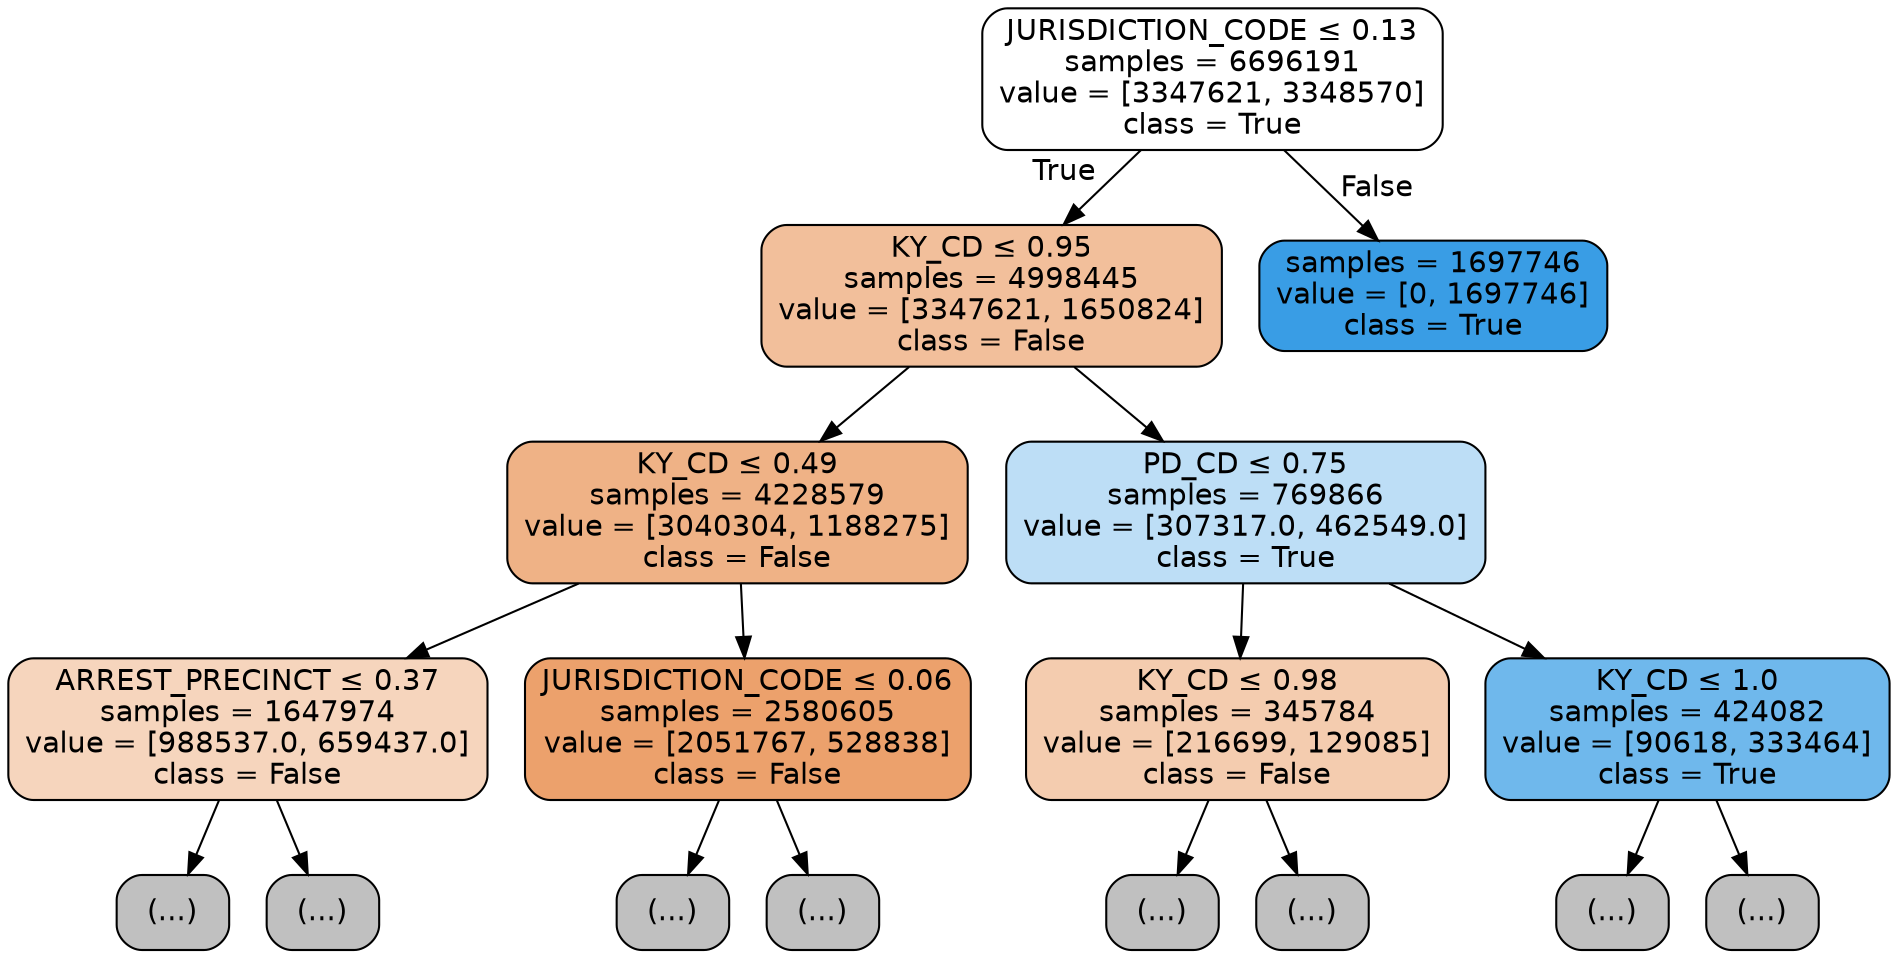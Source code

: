 digraph Tree {
node [shape=box, style="filled, rounded", color="black", fontname="helvetica"] ;
edge [fontname="helvetica"] ;
0 [label=<JURISDICTION_CODE &le; 0.13<br/>samples = 6696191<br/>value = [3347621, 3348570]<br/>class = True>, fillcolor="#ffffff"] ;
1 [label=<KY_CD &le; 0.95<br/>samples = 4998445<br/>value = [3347621, 1650824]<br/>class = False>, fillcolor="#f2bf9b"] ;
0 -> 1 [labeldistance=2.5, labelangle=45, headlabel="True"] ;
2 [label=<KY_CD &le; 0.49<br/>samples = 4228579<br/>value = [3040304, 1188275]<br/>class = False>, fillcolor="#efb286"] ;
1 -> 2 ;
3 [label=<ARREST_PRECINCT &le; 0.37<br/>samples = 1647974<br/>value = [988537.0, 659437.0]<br/>class = False>, fillcolor="#f6d5bd"] ;
2 -> 3 ;
4 [label="(...)", fillcolor="#C0C0C0"] ;
3 -> 4 ;
11739 [label="(...)", fillcolor="#C0C0C0"] ;
3 -> 11739 ;
24546 [label=<JURISDICTION_CODE &le; 0.06<br/>samples = 2580605<br/>value = [2051767, 528838]<br/>class = False>, fillcolor="#eca16c"] ;
2 -> 24546 ;
24547 [label="(...)", fillcolor="#C0C0C0"] ;
24546 -> 24547 ;
45388 [label="(...)", fillcolor="#C0C0C0"] ;
24546 -> 45388 ;
45409 [label=<PD_CD &le; 0.75<br/>samples = 769866<br/>value = [307317.0, 462549.0]<br/>class = True>, fillcolor="#bddef6"] ;
1 -> 45409 ;
45410 [label=<KY_CD &le; 0.98<br/>samples = 345784<br/>value = [216699, 129085]<br/>class = False>, fillcolor="#f4ccaf"] ;
45409 -> 45410 ;
45411 [label="(...)", fillcolor="#C0C0C0"] ;
45410 -> 45411 ;
53276 [label="(...)", fillcolor="#C0C0C0"] ;
45410 -> 53276 ;
55073 [label=<KY_CD &le; 1.0<br/>samples = 424082<br/>value = [90618, 333464]<br/>class = True>, fillcolor="#6fb8ec"] ;
45409 -> 55073 ;
55074 [label="(...)", fillcolor="#C0C0C0"] ;
55073 -> 55074 ;
58511 [label="(...)", fillcolor="#C0C0C0"] ;
55073 -> 58511 ;
63176 [label=<samples = 1697746<br/>value = [0, 1697746]<br/>class = True>, fillcolor="#399de5"] ;
0 -> 63176 [labeldistance=2.5, labelangle=-45, headlabel="False"] ;
}